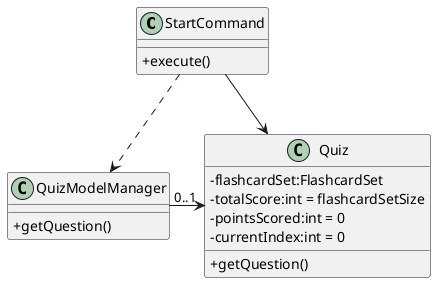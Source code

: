@startuml
skinparam classAttributeIconSize 0

Class StartCommand {
 + execute()
}

class QuizModelManager {
+getQuestion()
}

class Quiz {
-flashcardSet:FlashcardSet
-totalScore:int = flashcardSetSize
-pointsScored:int = 0
-currentIndex:int = 0
+getQuestion()
}

QuizModelManager -> "0..1" Quiz
StartCommand --> Quiz
StartCommand .> QuizModelManager
@enduml
